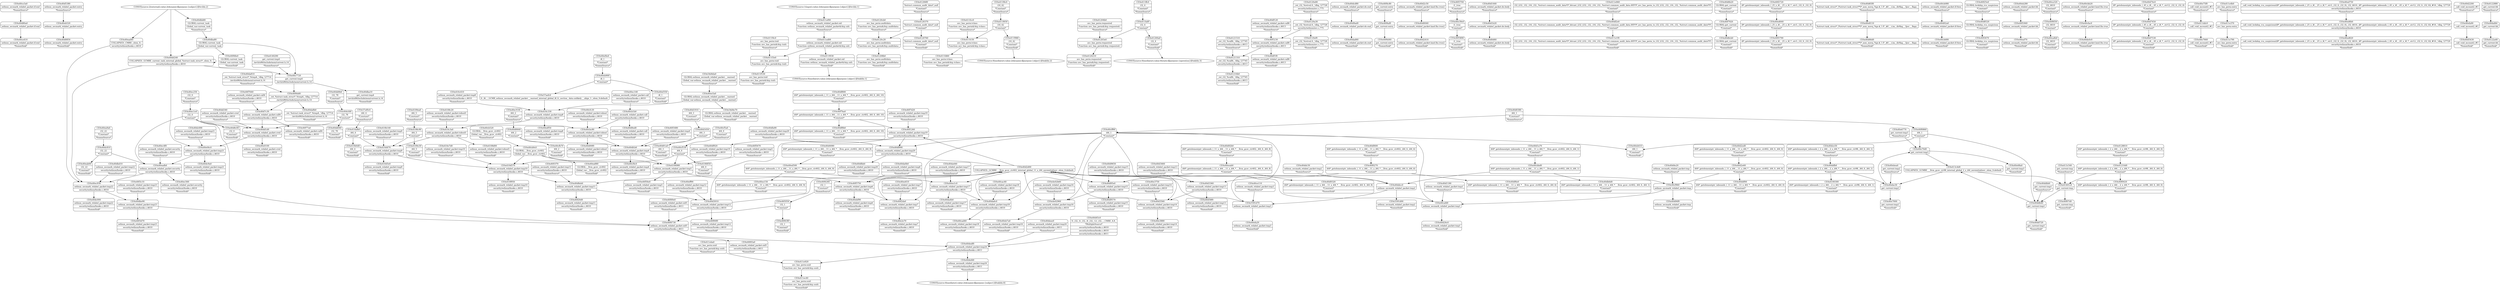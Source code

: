 digraph {
	CE0x40ce410 [shape=record,shape=Mrecord,label="{CE0x40ce410|selinux_secmark_relabel_packet:if.end|*SummSink*}"]
	CE0x40d0850 [shape=record,shape=Mrecord,label="{CE0x40d0850|selinux_secmark_relabel_packet:entry|*SummSink*}"]
	CE0x40f7d20 [shape=record,shape=Mrecord,label="{CE0x40f7d20|selinux_secmark_relabel_packet:tmp19|security/selinux/hooks.c,4610|*SummSource*}"]
	CE0x411ef00 [shape=record,shape=Mrecord,label="{CE0x411ef00|selinux_secmark_relabel_packet:sid|Function::selinux_secmark_relabel_packet&Arg::sid::|*SummSource*}"]
	CE0x4120cb0 [shape=record,shape=Mrecord,label="{CE0x4120cb0|avc_has_perm:auditdata|Function::avc_has_perm&Arg::auditdata::|*SummSource*}"]
	CE0x40da6c0 [shape=record,shape=Mrecord,label="{CE0x40da6c0|selinux_secmark_relabel_packet:tmp18|security/selinux/hooks.c,4610}"]
	CE0x411fd60 [shape=record,shape=Mrecord,label="{CE0x411fd60|avc_has_perm:tclass|Function::avc_has_perm&Arg::tclass::|*SummSink*}"]
	CE0x40da810 [shape=record,shape=Mrecord,label="{CE0x40da810|_ret_%struct.task_struct*_%tmp4,_!dbg_!27714|./arch/x86/include/asm/current.h,14|*SummSource*}"]
	CE0x411ffc0 [shape=record,shape=Mrecord,label="{CE0x411ffc0|i32_4|*Constant*|*SummSource*}"]
	CE0x411fcc0 [shape=record,shape=Mrecord,label="{CE0x411fcc0|avc_has_perm:tclass|Function::avc_has_perm&Arg::tclass::|*SummSource*}"]
	CE0x411faf0 [shape=record,shape=Mrecord,label="{CE0x411faf0|i32_4|*Constant*}"]
	CE0x40f3d70 [shape=record,shape=Mrecord,label="{CE0x40f3d70|selinux_secmark_relabel_packet:tmp23|security/selinux/hooks.c,4610|*SummSink*}"]
	CE0x40f0270 [shape=record,shape=Mrecord,label="{CE0x40f0270|i64*_getelementptr_inbounds_(_11_x_i64_,_11_x_i64_*___llvm_gcov_ctr402,_i64_0,_i64_6)|*Constant*}"]
	CE0x4120a30 [shape=record,shape=Mrecord,label="{CE0x4120a30|_ret_i32_%retval.0,_!dbg_!27728|security/selinux/avc.c,775}"]
	CE0x40cb1b0 [shape=record,shape=Mrecord,label="{CE0x40cb1b0|selinux_secmark_relabel_packet:call|security/selinux/hooks.c,4610}"]
	CE0x40dc000 [shape=record,shape=Mrecord,label="{CE0x40dc000|selinux_secmark_relabel_packet:tmp22|security/selinux/hooks.c,4610|*SummSink*}"]
	CE0x410e7d0 [shape=record,shape=Mrecord,label="{CE0x410e7d0|selinux_secmark_relabel_packet:tmp10|security/selinux/hooks.c,4610|*SummSource*}"]
	CE0x40cad40 [shape=record,shape=Mrecord,label="{CE0x40cad40|selinux_secmark_relabel_packet:tmp18|security/selinux/hooks.c,4610|*SummSink*}"]
	CE0x40ea9a0 [shape=record,shape=Mrecord,label="{CE0x40ea9a0|i32_22|*Constant*|*SummSource*}"]
	CE0x410c410 [shape=record,shape=Mrecord,label="{CE0x410c410|selinux_secmark_relabel_packet:tmp8|security/selinux/hooks.c,4610|*SummSource*}"]
	CE0x40dd720 [shape=record,shape=Mrecord,label="{CE0x40dd720|get_current:tmp1|*SummSink*}"]
	CE0x40f00f0 [shape=record,shape=Mrecord,label="{CE0x40f00f0|selinux_secmark_relabel_packet:tmp12|security/selinux/hooks.c,4610|*SummSink*}"]
	CE0x40ec140 [shape=record,shape=Mrecord,label="{CE0x40ec140|selinux_secmark_relabel_packet:call|security/selinux/hooks.c,4610|*SummSource*}"]
	CE0x40dcd80 [shape=record,shape=Mrecord,label="{CE0x40dcd80|selinux_secmark_relabel_packet:do.end|*SummSource*}"]
	CE0x411ec40 [shape=record,shape=Mrecord,label="{CE0x411ec40|avc_has_perm:ssid|Function::avc_has_perm&Arg::ssid::|*SummSink*}"]
	CE0x40f4c80 [shape=record,shape=Mrecord,label="{CE0x40f4c80|get_current:entry|*SummSource*}"]
	CE0x40ebe30 [shape=record,shape=Mrecord,label="{CE0x40ebe30|get_current:tmp2}"]
	CE0x410f950 [shape=record,shape=Mrecord,label="{CE0x410f950|selinux_secmark_relabel_packet:tmp10|security/selinux/hooks.c,4610|*SummSink*}"]
	CE0x40d06f0 [shape=record,shape=Mrecord,label="{CE0x40d06f0|selinux_secmark_relabel_packet:tmp|*SummSink*}"]
	CE0x40f20d0 [shape=record,shape=Mrecord,label="{CE0x40f20d0|selinux_secmark_relabel_packet:tmp11|security/selinux/hooks.c,4610|*SummSink*}"]
	CE0x413c540 [shape=record,shape=Mrecord,label="{CE0x413c540|get_current:tmp|*SummSource*}"]
	CE0x40e70d0 [shape=record,shape=Mrecord,label="{CE0x40e70d0|get_current:tmp3}"]
	CE0x4120760 [shape=record,shape=Mrecord,label="{CE0x4120760|%struct.common_audit_data*_null|*Constant*|*SummSink*}"]
	CE0x40d2410 [shape=record,shape=Mrecord,label="{CE0x40d2410|selinux_secmark_relabel_packet:land.lhs.true2|*SummSink*}"]
	CE0x411eba0 [shape=record,shape=Mrecord,label="{CE0x411eba0|avc_has_perm:ssid|Function::avc_has_perm&Arg::ssid::|*SummSource*}"]
	CE0x40e39e0 [shape=record,shape=Mrecord,label="{CE0x40e39e0|i1_true|*Constant*}"]
	CE0x40d1b20 [shape=record,shape=Mrecord,label="{CE0x40d1b20|selinux_secmark_relabel_packet:do.body}"]
	CE0x40db6d0 [shape=record,shape=Mrecord,label="{CE0x40db6d0|i64*_getelementptr_inbounds_(_11_x_i64_,_11_x_i64_*___llvm_gcov_ctr402,_i64_0,_i64_1)|*Constant*|*SummSink*}"]
	CE0x40d9320 [shape=record,shape=Mrecord,label="{CE0x40d9320|i64*_getelementptr_inbounds_(_11_x_i64_,_11_x_i64_*___llvm_gcov_ctr402,_i64_0,_i64_8)|*Constant*|*SummSink*}"]
	CE0x40dc690 [shape=record,shape=Mrecord,label="{CE0x40dc690|selinux_secmark_relabel_packet:tmp21|security/selinux/hooks.c,4610|*SummSource*}"]
	CE0x4121510 [shape=record,shape=Mrecord,label="{CE0x4121510|_ret_i32_%call6,_!dbg_!27745|security/selinux/hooks.c,4613|*SummSource*}"]
	CE0x40eff90 [shape=record,shape=Mrecord,label="{CE0x40eff90|selinux_secmark_relabel_packet:tmp12|security/selinux/hooks.c,4610|*SummSource*}"]
	CE0x40d9ed0 [shape=record,shape=Mrecord,label="{CE0x40d9ed0|selinux_secmark_relabel_packet:call|security/selinux/hooks.c,4610|*SummSink*}"]
	CE0x40df920 [shape=record,shape=Mrecord,label="{CE0x40df920|selinux_secmark_relabel_packet:tmp19|security/selinux/hooks.c,4610|*SummSink*}"]
	CE0x40d3460 [shape=record,shape=Mrecord,label="{CE0x40d3460|selinux_secmark_relabel_packet:tmp13|security/selinux/hooks.c,4610|*SummSource*}"]
	CE0x40df800 [shape=record,shape=Mrecord,label="{CE0x40df800|i64*_getelementptr_inbounds_(_11_x_i64_,_11_x_i64_*___llvm_gcov_ctr402,_i64_0,_i64_10)|*Constant*|*SummSource*}"]
	CE0x410afb0 [shape=record,shape=Mrecord,label="{CE0x410afb0|i64_4|*Constant*}"]
	CE0x40df120 [shape=record,shape=Mrecord,label="{CE0x40df120|selinux_secmark_relabel_packet:call6|security/selinux/hooks.c,4613|*SummSource*}"]
	CE0x411f980 [shape=record,shape=Mrecord,label="{CE0x411f980|i16_42|*Constant*|*SummSink*}"]
	CE0x40dedf0 [shape=record,shape=Mrecord,label="{CE0x40dedf0|selinux_secmark_relabel_packet:tmp24|security/selinux/hooks.c,4611}"]
	CE0x40e68a0 [shape=record,shape=Mrecord,label="{CE0x40e68a0|get_current:tmp3|*SummSink*}"]
	CE0x40f0860 [shape=record,shape=Mrecord,label="{CE0x40f0860|i64_1|*Constant*}"]
	CE0x40d2c50 [shape=record,shape=Mrecord,label="{CE0x40d2c50|selinux_secmark_relabel_packet:land.lhs.true2|*SummSource*}"]
	CE0x40d9570 [shape=record,shape=Mrecord,label="{CE0x40d9570|selinux_secmark_relabel_packet:tmp15|security/selinux/hooks.c,4610|*SummSink*}"]
	CE0x40df2e0 [shape=record,shape=Mrecord,label="{CE0x40df2e0|i32_(i32,_i32,_i16,_i32,_%struct.common_audit_data*)*_bitcast_(i32_(i32,_i32,_i16,_i32,_%struct.common_audit_data.495*)*_avc_has_perm_to_i32_(i32,_i32,_i16,_i32,_%struct.common_audit_data*)*)|*Constant*}"]
	CE0x40dfbb0 [shape=record,shape=Mrecord,label="{CE0x40dfbb0|selinux_secmark_relabel_packet:tmp20|security/selinux/hooks.c,4610|*SummSink*}"]
	CE0x40d6b20 [shape=record,shape=Mrecord,label="{CE0x40d6b20|GLOBAL:get_current|*Constant*|*SummSource*}"]
	CE0x40cb9c0 [shape=record,shape=Mrecord,label="{CE0x40cb9c0|GLOBAL:__llvm_gcov_ctr402|Global_var:__llvm_gcov_ctr402}"]
	CE0x40dad60 [shape=record,shape=Mrecord,label="{CE0x40dad60|selinux_secmark_relabel_packet:do.end|*SummSink*}"]
	CE0x4108d00 [shape=record,shape=Mrecord,label="{CE0x4108d00|selinux_secmark_relabel_packet:tobool1|security/selinux/hooks.c,4610|*SummSink*}"]
	CE0x40f2720 [shape=record,shape=Mrecord,label="{CE0x40f2720|i8*_getelementptr_inbounds_(_25_x_i8_,_25_x_i8_*_.str3,_i32_0,_i32_0)|*Constant*|*SummSource*}"]
	CE0x40d66d0 [shape=record,shape=Mrecord,label="{CE0x40d66d0|%struct.task_struct*_(%struct.task_struct**)*_asm_movq_%gs:$_1:P_,$0_,_r,im,_dirflag_,_fpsr_,_flags_|*SummSink*}"]
	CE0x40cb680 [shape=record,shape=Mrecord,label="{CE0x40cb680|selinux_secmark_relabel_packet:if.then|*SummSink*}"]
	CE0x40e04c0 [shape=record,shape=Mrecord,label="{CE0x40e04c0|selinux_secmark_relabel_packet:tmp21|security/selinux/hooks.c,4610}"]
	CE0x40d8520 [shape=record,shape=Mrecord,label="{CE0x40d8520|GLOBAL:lockdep_rcu_suspicious|*Constant*}"]
	CE0x4120ef0 [shape=record,shape=Mrecord,label="{CE0x4120ef0|_ret_i32_%retval.0,_!dbg_!27728|security/selinux/avc.c,775|*SummSink*}"]
	CE0x41401c0 [shape=record,shape=Mrecord,label="{CE0x41401c0|get_current:tmp}"]
	CE0x40d80a0 [shape=record,shape=Mrecord,label="{CE0x40d80a0|selinux_secmark_relabel_packet:if.end}"]
	CE0x41203e0 [shape=record,shape=Mrecord,label="{CE0x41203e0|avc_has_perm:requested|Function::avc_has_perm&Arg::requested::}"]
	CE0x40dd0b0 [shape=record,shape=Mrecord,label="{CE0x40dd0b0|i32_78|*Constant*|*SummSource*}"]
	CE0x41216b0 [shape=record,shape=Mrecord,label="{CE0x41216b0|_ret_i32_%call6,_!dbg_!27745|security/selinux/hooks.c,4613|*SummSink*}"]
	CE0x40eb280 [shape=record,shape=Mrecord,label="{CE0x40eb280|selinux_secmark_relabel_packet:bb|*SummSource*}"]
	CE0x40edf50 [shape=record,shape=Mrecord,label="{CE0x40edf50|selinux_secmark_relabel_packet:tmp8|security/selinux/hooks.c,4610|*SummSink*}"]
	CE0x40ddfb0 [shape=record,shape=Mrecord,label="{CE0x40ddfb0|i64*_getelementptr_inbounds_(_2_x_i64_,_2_x_i64_*___llvm_gcov_ctr98,_i64_0,_i64_1)|*Constant*}"]
	CE0x40ca4b0 [shape=record,shape=Mrecord,label="{CE0x40ca4b0|i32_4610|*Constant*|*SummSink*}"]
	CE0x40eadb0 [shape=record,shape=Mrecord,label="{CE0x40eadb0|selinux_secmark_relabel_packet:security|security/selinux/hooks.c,4610}"]
	CE0x40eb520 [shape=record,shape=Mrecord,label="{CE0x40eb520|selinux_secmark_relabel_packet:entry}"]
	CE0x40ca320 [shape=record,shape=Mrecord,label="{CE0x40ca320|i32_4610|*Constant*|*SummSource*}"]
	CE0x40ead40 [shape=record,shape=Mrecord,label="{CE0x40ead40|COLLAPSED:_CMRE:_elem_0::|security/selinux/hooks.c,4610}"]
	CE0x40dbe90 [shape=record,shape=Mrecord,label="{CE0x40dbe90|selinux_secmark_relabel_packet:tmp23|security/selinux/hooks.c,4610}"]
	CE0x40eeab0 [shape=record,shape=Mrecord,label="{CE0x40eeab0|i64*_getelementptr_inbounds_(_11_x_i64_,_11_x_i64_*___llvm_gcov_ctr402,_i64_0,_i64_8)|*Constant*}"]
	CE0x40ebea0 [shape=record,shape=Mrecord,label="{CE0x40ebea0|get_current:tmp2|*SummSource*}"]
	CE0x40cf5a0 [shape=record,shape=Mrecord,label="{CE0x40cf5a0|i64_0|*Constant*|*SummSource*}"]
	CE0x4e02960 [shape=record,shape=Mrecord,label="{CE0x4e02960|selinux_secmark_relabel_packet:tmp16|security/selinux/hooks.c,4610}"]
	CE0x411ed00 [shape=record,shape=Mrecord,label="{CE0x411ed00|selinux_secmark_relabel_packet:sid|Function::selinux_secmark_relabel_packet&Arg::sid::}"]
	CE0x57af0c0 [shape=record,shape=Mrecord,label="{CE0x57af0c0|i64_4|*Constant*|*SummSource*}"]
	CE0x40f3700 [shape=record,shape=Mrecord,label="{CE0x40f3700|i1_true|*Constant*|*SummSource*}"]
	CE0x40cf960 [shape=record,shape=Mrecord,label="{CE0x40cf960|selinux_secmark_relabel_packet:tmp}"]
	CE0x40cfac0 [shape=record,shape=Mrecord,label="{CE0x40cfac0|selinux_secmark_relabel_packet:land.lhs.true}"]
	CE0x40f49e0 [shape=record,shape=Mrecord,label="{CE0x40f49e0|selinux_secmark_relabel_packet:sid5|security/selinux/hooks.c,4611|*SummSource*}"]
	CE0x411e1f0 [shape=record,shape=Mrecord,label="{CE0x411e1f0|i32_(i32,_i32,_i16,_i32,_%struct.common_audit_data*)*_bitcast_(i32_(i32,_i32,_i16,_i32,_%struct.common_audit_data.495*)*_avc_has_perm_to_i32_(i32,_i32,_i16,_i32,_%struct.common_audit_data*)*)|*Constant*|*SummSink*}"]
	CE0x41200a0 [shape=record,shape=Mrecord,label="{CE0x41200a0|i32_4|*Constant*|*SummSink*}"]
	CE0x40d95e0 [shape=record,shape=Mrecord,label="{CE0x40d95e0|selinux_secmark_relabel_packet:tmp15|security/selinux/hooks.c,4610}"]
	CE0x40dbb80 [shape=record,shape=Mrecord,label="{CE0x40dbb80|GLOBAL:current_task|Global_var:current_task|*SummSource*}"]
	CE0x40ebf90 [shape=record,shape=Mrecord,label="{CE0x40ebf90|selinux_secmark_relabel_packet:tmp6|security/selinux/hooks.c,4610|*SummSink*}"]
	CE0x40f7640 [shape=record,shape=Mrecord,label="{CE0x40f7640|selinux_secmark_relabel_packet:call4|security/selinux/hooks.c,4610|*SummSource*}"]
	CE0x410b0d0 [shape=record,shape=Mrecord,label="{CE0x410b0d0|i64_4|*Constant*|*SummSink*}"]
	CE0x40da440 [shape=record,shape=Mrecord,label="{CE0x40da440|selinux_secmark_relabel_packet:tmp17|security/selinux/hooks.c,4610|*SummSource*}"]
	CE0x40cfc20 [shape=record,shape=Mrecord,label="{CE0x40cfc20|selinux_secmark_relabel_packet:tobool|security/selinux/hooks.c,4610|*SummSource*}"]
	CE0x40dd340 [shape=record,shape=Mrecord,label="{CE0x40dd340|selinux_secmark_relabel_packet:cred|security/selinux/hooks.c,4610|*SummSource*}"]
	"CONST[source:1(input),value:2(dynamic)][purpose:{object}][SrcIdx:1]"
	CE0x411f030 [shape=record,shape=Mrecord,label="{CE0x411f030|selinux_secmark_relabel_packet:sid|Function::selinux_secmark_relabel_packet&Arg::sid::|*SummSink*}"]
	CE0x40dfcb0 [shape=record,shape=Mrecord,label="{CE0x40dfcb0|selinux_secmark_relabel_packet:tmp4|security/selinux/hooks.c,4610}"]
	CE0x410b140 [shape=record,shape=Mrecord,label="{CE0x410b140|selinux_secmark_relabel_packet:tmp9|security/selinux/hooks.c,4610|*SummSource*}"]
	CE0x40d74c0 [shape=record,shape=Mrecord,label="{CE0x40d74c0|i8*_getelementptr_inbounds_(_45_x_i8_,_45_x_i8_*_.str12,_i32_0,_i32_0)|*Constant*|*SummSource*}"]
	CE0x40f3c10 [shape=record,shape=Mrecord,label="{CE0x40f3c10|selinux_secmark_relabel_packet:tmp23|security/selinux/hooks.c,4610|*SummSource*}"]
	CE0x4e02b60 [shape=record,shape=Mrecord,label="{CE0x4e02b60|selinux_secmark_relabel_packet:tmp16|security/selinux/hooks.c,4610|*SummSource*}"]
	CE0x40cf4c0 [shape=record,shape=Mrecord,label="{CE0x40cf4c0|selinux_secmark_relabel_packet:tmp4|security/selinux/hooks.c,4610|*SummSink*}"]
	CE0x40e75f0 [shape=record,shape=Mrecord,label="{CE0x40e75f0|_call_void_mcount()_#3|*SummSource*}"]
	CE0x411e790 [shape=record,shape=Mrecord,label="{CE0x411e790|avc_has_perm:entry|*SummSink*}"]
	CE0x40ed6b0 [shape=record,shape=Mrecord,label="{CE0x40ed6b0|_call_void_lockdep_rcu_suspicious(i8*_getelementptr_inbounds_(_25_x_i8_,_25_x_i8_*_.str3,_i32_0,_i32_0),_i32_4610,_i8*_getelementptr_inbounds_(_45_x_i8_,_45_x_i8_*_.str12,_i32_0,_i32_0))_#10,_!dbg_!27729|security/selinux/hooks.c,4610}"]
	CE0x40f4d40 [shape=record,shape=Mrecord,label="{CE0x40f4d40|get_current:entry|*SummSink*}"]
	CE0x40f4dd0 [shape=record,shape=Mrecord,label="{CE0x40f4dd0|_ret_%struct.task_struct*_%tmp4,_!dbg_!27714|./arch/x86/include/asm/current.h,14}"]
	CE0x40d1a70 [shape=record,shape=Mrecord,label="{CE0x40d1a70|i64*_getelementptr_inbounds_(_11_x_i64_,_11_x_i64_*___llvm_gcov_ctr402,_i64_0,_i64_1)|*Constant*|*SummSource*}"]
	CE0x40efa90 [shape=record,shape=Mrecord,label="{CE0x40efa90|_call_void_mcount()_#3}"]
	CE0x40ec4f0 [shape=record,shape=Mrecord,label="{CE0x40ec4f0|selinux_secmark_relabel_packet:security|security/selinux/hooks.c,4610|*SummSource*}"]
	CE0x40f5230 [shape=record,shape=Mrecord,label="{CE0x40f5230|selinux_secmark_relabel_packet:call6|security/selinux/hooks.c,4613}"]
	CE0x57aefc0 [shape=record,shape=Mrecord,label="{CE0x57aefc0|0:_i8,_:_GCMR_selinux_secmark_relabel_packet.__warned_internal_global_i8_0,_section_.data.unlikely_,_align_1:_elem_0:default:}"]
	CE0x40f1680 [shape=record,shape=Mrecord,label="{CE0x40f1680|selinux_secmark_relabel_packet:tmp4|security/selinux/hooks.c,4610|*SummSource*}"]
	CE0x40cbb20 [shape=record,shape=Mrecord,label="{CE0x40cbb20|selinux_secmark_relabel_packet:land.lhs.true|*SummSource*}"]
	CE0x40ef350 [shape=record,shape=Mrecord,label="{CE0x40ef350|i8_1|*Constant*|*SummSink*}"]
	CE0x40e7000 [shape=record,shape=Mrecord,label="{CE0x40e7000|get_current:tmp2|*SummSink*}"]
	CE0x40d3010 [shape=record,shape=Mrecord,label="{CE0x40d3010|selinux_secmark_relabel_packet:tmp12|security/selinux/hooks.c,4610}"]
	CE0x40f2670 [shape=record,shape=Mrecord,label="{CE0x40f2670|GLOBAL:lockdep_rcu_suspicious|*Constant*|*SummSink*}"]
	CE0x40cf530 [shape=record,shape=Mrecord,label="{CE0x40cf530|i64_0|*Constant*}"]
	CE0x40ee610 [shape=record,shape=Mrecord,label="{CE0x40ee610|selinux_secmark_relabel_packet:tmp7|security/selinux/hooks.c,4610|*SummSource*}"]
	"CONST[source:0(mediator),value:2(dynamic)][purpose:{object}][SnkIdx:2]"
	CE0x40da8b0 [shape=record,shape=Mrecord,label="{CE0x40da8b0|_ret_%struct.task_struct*_%tmp4,_!dbg_!27714|./arch/x86/include/asm/current.h,14|*SummSink*}"]
	CE0x411e4b0 [shape=record,shape=Mrecord,label="{CE0x411e4b0|avc_has_perm:entry|*SummSource*}"]
	CE0x40de0c0 [shape=record,shape=Mrecord,label="{CE0x40de0c0|selinux_secmark_relabel_packet:land.lhs.true|*SummSink*}"]
	CE0x40dfa90 [shape=record,shape=Mrecord,label="{CE0x40dfa90|selinux_secmark_relabel_packet:tmp20|security/selinux/hooks.c,4610|*SummSource*}"]
	CE0x4120c20 [shape=record,shape=Mrecord,label="{CE0x4120c20|avc_has_perm:auditdata|Function::avc_has_perm&Arg::auditdata::}"]
	CE0x40ee1c0 [shape=record,shape=Mrecord,label="{CE0x40ee1c0|selinux_secmark_relabel_packet:tmp17|security/selinux/hooks.c,4610}"]
	CE0x40ea880 [shape=record,shape=Mrecord,label="{CE0x40ea880|GLOBAL:__llvm_gcov_ctr402|Global_var:__llvm_gcov_ctr402|*SummSink*}"]
	CE0x40dafb0 [shape=record,shape=Mrecord,label="{CE0x40dafb0|get_current:bb}"]
	CE0x4109e30 [shape=record,shape=Mrecord,label="{CE0x4109e30|i64_5|*Constant*|*SummSink*}"]
	CE0x40d00f0 [shape=record,shape=Mrecord,label="{CE0x40d00f0|selinux_secmark_relabel_packet:tobool|security/selinux/hooks.c,4610|*SummSink*}"]
	CE0x40f5670 [shape=record,shape=Mrecord,label="{CE0x40f5670|selinux_secmark_relabel_packet:tmp5|security/selinux/hooks.c,4610|*SummSource*}"]
	CE0x40d0640 [shape=record,shape=Mrecord,label="{CE0x40d0640|i64_2|*Constant*}"]
	CE0x40ec560 [shape=record,shape=Mrecord,label="{CE0x40ec560|selinux_secmark_relabel_packet:security|security/selinux/hooks.c,4610|*SummSink*}"]
	CE0x40ee5a0 [shape=record,shape=Mrecord,label="{CE0x40ee5a0|GLOBAL:selinux_secmark_relabel_packet.__warned|Global_var:selinux_secmark_relabel_packet.__warned}"]
	CE0x40dba80 [shape=record,shape=Mrecord,label="{CE0x40dba80|GLOBAL:current_task|Global_var:current_task}"]
	CE0x4108c90 [shape=record,shape=Mrecord,label="{CE0x4108c90|i64_5|*Constant*}"]
	CE0x40e8110 [shape=record,shape=Mrecord,label="{CE0x40e8110|%struct.task_struct*_(%struct.task_struct**)*_asm_movq_%gs:$_1:P_,$0_,_r,im,_dirflag_,_fpsr_,_flags_}"]
	CE0x40cb520 [shape=record,shape=Mrecord,label="{CE0x40cb520|GLOBAL:__llvm_gcov_ctr402|Global_var:__llvm_gcov_ctr402|*SummSource*}"]
	CE0x40f4730 [shape=record,shape=Mrecord,label="{CE0x40f4730|selinux_secmark_relabel_packet:sid5|security/selinux/hooks.c,4611}"]
	CE0x40ed820 [shape=record,shape=Mrecord,label="{CE0x40ed820|_call_void_lockdep_rcu_suspicious(i8*_getelementptr_inbounds_(_25_x_i8_,_25_x_i8_*_.str3,_i32_0,_i32_0),_i32_4610,_i8*_getelementptr_inbounds_(_45_x_i8_,_45_x_i8_*_.str12,_i32_0,_i32_0))_#10,_!dbg_!27729|security/selinux/hooks.c,4610|*SummSink*}"]
	CE0x40d5430 [shape=record,shape=Mrecord,label="{CE0x40d5430|_call_void_mcount()_#3|*SummSink*}"]
	CE0x40df8b0 [shape=record,shape=Mrecord,label="{CE0x40df8b0|i64*_getelementptr_inbounds_(_11_x_i64_,_11_x_i64_*___llvm_gcov_ctr402,_i64_0,_i64_10)|*Constant*|*SummSink*}"]
	CE0x5591d00 [shape=record,shape=Mrecord,label="{CE0x5591d00|selinux_secmark_relabel_packet:tmp2|*SummSink*}"]
	CE0x40f5750 [shape=record,shape=Mrecord,label="{CE0x40f5750|selinux_secmark_relabel_packet:tmp6|security/selinux/hooks.c,4610}"]
	CE0x40d7c30 [shape=record,shape=Mrecord,label="{CE0x40d7c30|selinux_secmark_relabel_packet:call4|security/selinux/hooks.c,4610}"]
	CE0x4120e80 [shape=record,shape=Mrecord,label="{CE0x4120e80|_ret_i32_%retval.0,_!dbg_!27728|security/selinux/avc.c,775|*SummSource*}"]
	CE0x40d2ed0 [shape=record,shape=Mrecord,label="{CE0x40d2ed0|i64*_getelementptr_inbounds_(_11_x_i64_,_11_x_i64_*___llvm_gcov_ctr402,_i64_0,_i64_0)|*Constant*|*SummSource*}"]
	CE0x411e370 [shape=record,shape=Mrecord,label="{CE0x411e370|avc_has_perm:entry}"]
	CE0x40e7660 [shape=record,shape=Mrecord,label="{CE0x40e7660|_call_void_mcount()_#3|*SummSink*}"]
	CE0x40d02a0 [shape=record,shape=Mrecord,label="{CE0x40d02a0|selinux_secmark_relabel_packet:if.then}"]
	CE0x40f3f30 [shape=record,shape=Mrecord,label="{CE0x40f3f30|i32_1|*Constant*}"]
	CE0x40f43f0 [shape=record,shape=Mrecord,label="{CE0x40f43f0|i32_1|*Constant*|*SummSink*}"]
	CE0x40dd240 [shape=record,shape=Mrecord,label="{CE0x40dd240|COLLAPSED:_GCMRE_current_task_external_global_%struct.task_struct*:_elem_0::|security/selinux/hooks.c,4610}"]
	CE0x40f1840 [shape=record,shape=Mrecord,label="{CE0x40f1840|selinux_secmark_relabel_packet:bb}"]
	CE0x40d1650 [shape=record,shape=Mrecord,label="{CE0x40d1650|i64_3|*Constant*}"]
	CE0x40d1180 [shape=record,shape=Mrecord,label="{CE0x40d1180|selinux_secmark_relabel_packet:tmp1|*SummSource*}"]
	CE0x40e3880 [shape=record,shape=Mrecord,label="{CE0x40e3880|selinux_secmark_relabel_packet:tmp14|security/selinux/hooks.c,4610|*SummSink*}"]
	CE0x40d45c0 [shape=record,shape=Mrecord,label="{CE0x40d45c0|0:_i32,_4:_i32,_8:_i32,_12:_i32,_:_CMRE_4,8_|*MultipleSource*|security/selinux/hooks.c,4610|security/selinux/hooks.c,4610|security/selinux/hooks.c,4611}"]
	CE0x40dd1d0 [shape=record,shape=Mrecord,label="{CE0x40dd1d0|selinux_secmark_relabel_packet:cred|security/selinux/hooks.c,4610}"]
	CE0x40dce50 [shape=record,shape=Mrecord,label="{CE0x40dce50|i64*_getelementptr_inbounds_(_2_x_i64_,_2_x_i64_*___llvm_gcov_ctr98,_i64_0,_i64_1)|*Constant*|*SummSource*}"]
	CE0x40da0b0 [shape=record,shape=Mrecord,label="{CE0x40da0b0|selinux_secmark_relabel_packet:tmp6|security/selinux/hooks.c,4610|*SummSource*}"]
	CE0x40cb080 [shape=record,shape=Mrecord,label="{CE0x40cb080|selinux_secmark_relabel_packet:if.then|*SummSource*}"]
	CE0x40ed500 [shape=record,shape=Mrecord,label="{CE0x40ed500|i64*_getelementptr_inbounds_(_11_x_i64_,_11_x_i64_*___llvm_gcov_ctr402,_i64_0,_i64_9)|*Constant*}"]
	CE0x40df990 [shape=record,shape=Mrecord,label="{CE0x40df990|selinux_secmark_relabel_packet:tmp20|security/selinux/hooks.c,4610}"]
	"CONST[source:2(external),value:2(dynamic)][purpose:{subject}][SrcIdx:2]"
	CE0x40d3560 [shape=record,shape=Mrecord,label="{CE0x40d3560|selinux_secmark_relabel_packet:tmp14|security/selinux/hooks.c,4610}"]
	CE0x40dbd10 [shape=record,shape=Mrecord,label="{CE0x40dbd10|selinux_secmark_relabel_packet:tmp22|security/selinux/hooks.c,4610|*SummSource*}"]
	CE0x40d0380 [shape=record,shape=Mrecord,label="{CE0x40d0380|i64_1|*Constant*|*SummSource*}"]
	CE0x40dd040 [shape=record,shape=Mrecord,label="{CE0x40dd040|i32_78|*Constant*|*SummSink*}"]
	CE0x40e3750 [shape=record,shape=Mrecord,label="{CE0x40e3750|selinux_secmark_relabel_packet:tmp14|security/selinux/hooks.c,4610|*SummSource*}"]
	CE0x40eaf70 [shape=record,shape=Mrecord,label="{CE0x40eaf70|selinux_secmark_relabel_packet:bb|*SummSink*}"]
	CE0x40d7530 [shape=record,shape=Mrecord,label="{CE0x40d7530|i8*_getelementptr_inbounds_(_45_x_i8_,_45_x_i8_*_.str12,_i32_0,_i32_0)|*Constant*|*SummSink*}"]
	CE0x40f7920 [shape=record,shape=Mrecord,label="{CE0x40f7920|GLOBAL:get_current|*Constant*}"]
	CE0x40d6cb0 [shape=record,shape=Mrecord,label="{CE0x40d6cb0|GLOBAL:get_current|*Constant*|*SummSink*}"]
	CE0x40df1f0 [shape=record,shape=Mrecord,label="{CE0x40df1f0|selinux_secmark_relabel_packet:call6|security/selinux/hooks.c,4613|*SummSink*}"]
	CE0x40cbc80 [shape=record,shape=Mrecord,label="{CE0x40cbc80|selinux_secmark_relabel_packet:tobool|security/selinux/hooks.c,4610}"]
	CE0x40ed640 [shape=record,shape=Mrecord,label="{CE0x40ed640|i8*_getelementptr_inbounds_(_25_x_i8_,_25_x_i8_*_.str3,_i32_0,_i32_0)|*Constant*}"]
	CE0x4100300 [shape=record,shape=Mrecord,label="{CE0x4100300|i64*_getelementptr_inbounds_(_2_x_i64_,_2_x_i64_*___llvm_gcov_ctr98,_i64_0,_i64_1)|*Constant*|*SummSink*}"]
	"CONST[source:0(mediator),value:2(dynamic)][purpose:{subject}][SnkIdx:0]"
	CE0x40d24c0 [shape=record,shape=Mrecord,label="{CE0x40d24c0|selinux_secmark_relabel_packet:tmp1|*SummSink*}"]
	CE0x40f0f30 [shape=record,shape=Mrecord,label="{CE0x40f0f30|i32_4610|*Constant*}"]
	CE0x4108c20 [shape=record,shape=Mrecord,label="{CE0x4108c20|selinux_secmark_relabel_packet:tobool1|security/selinux/hooks.c,4610|*SummSource*}"]
	CE0x40d58f0 [shape=record,shape=Mrecord,label="{CE0x40d58f0|selinux_secmark_relabel_packet:tmp13|security/selinux/hooks.c,4610|*SummSink*}"]
	CE0x40dc9a0 [shape=record,shape=Mrecord,label="{CE0x40dc9a0|selinux_secmark_relabel_packet:tmp21|security/selinux/hooks.c,4610|*SummSink*}"]
	CE0x40dcfd0 [shape=record,shape=Mrecord,label="{CE0x40dcfd0|i32_78|*Constant*}"]
	CE0x40d0d60 [shape=record,shape=Mrecord,label="{CE0x40d0d60|selinux_secmark_relabel_packet:do.body|*SummSink*}"]
	CE0x40ddbb0 [shape=record,shape=Mrecord,label="{CE0x40ddbb0|get_current:tmp1|*SummSource*}"]
	CE0x410c3a0 [shape=record,shape=Mrecord,label="{CE0x410c3a0|selinux_secmark_relabel_packet:tobool1|security/selinux/hooks.c,4610}"]
	CE0x4122a40 [shape=record,shape=Mrecord,label="{CE0x4122a40|get_current:bb|*SummSink*}"]
	CE0x40ec250 [shape=record,shape=Mrecord,label="{CE0x40ec250|i32_0|*Constant*|*SummSource*}"]
	CE0x40d4080 [shape=record,shape=Mrecord,label="{CE0x40d4080|i64*_getelementptr_inbounds_(_11_x_i64_,_11_x_i64_*___llvm_gcov_ctr402,_i64_0,_i64_9)|*Constant*|*SummSource*}"]
	CE0x5591d70 [shape=record,shape=Mrecord,label="{CE0x5591d70|selinux_secmark_relabel_packet:tmp3}"]
	CE0x40d9ad0 [shape=record,shape=Mrecord,label="{CE0x40d9ad0|selinux_secmark_relabel_packet:do.end}"]
	CE0x40d3360 [shape=record,shape=Mrecord,label="{CE0x40d3360|selinux_secmark_relabel_packet:tmp13|security/selinux/hooks.c,4610}"]
	CE0x40ed750 [shape=record,shape=Mrecord,label="{CE0x40ed750|_call_void_lockdep_rcu_suspicious(i8*_getelementptr_inbounds_(_25_x_i8_,_25_x_i8_*_.str3,_i32_0,_i32_0),_i32_4610,_i8*_getelementptr_inbounds_(_45_x_i8_,_45_x_i8_*_.str12,_i32_0,_i32_0))_#10,_!dbg_!27729|security/selinux/hooks.c,4610|*SummSource*}"]
	CE0x4106980 [shape=record,shape=Mrecord,label="{CE0x4106980|selinux_secmark_relabel_packet:tmp5|security/selinux/hooks.c,4610}"]
	CE0x40cac40 [shape=record,shape=Mrecord,label="{CE0x40cac40|selinux_secmark_relabel_packet:tmp18|security/selinux/hooks.c,4610|*SummSource*}"]
	CE0x411f6c0 [shape=record,shape=Mrecord,label="{CE0x411f6c0|i16_42|*Constant*|*SummSource*}"]
	CE0x40ef4e0 [shape=record,shape=Mrecord,label="{CE0x40ef4e0|i8_1|*Constant*|*SummSource*}"]
	CE0x40f48e0 [shape=record,shape=Mrecord,label="{CE0x40f48e0|GLOBAL:current_task|Global_var:current_task|*SummSink*}"]
	CE0x410d5e0 [shape=record,shape=Mrecord,label="{CE0x410d5e0|selinux_secmark_relabel_packet:tmp9|security/selinux/hooks.c,4610|*SummSink*}"]
	CE0x40cff90 [shape=record,shape=Mrecord,label="{CE0x40cff90|i64_1|*Constant*}"]
	CE0x40f4260 [shape=record,shape=Mrecord,label="{CE0x40f4260|i32_1|*Constant*|*SummSource*}"]
	CE0x410d470 [shape=record,shape=Mrecord,label="{CE0x410d470|selinux_secmark_relabel_packet:tmp9|security/selinux/hooks.c,4610}"]
	CE0x40f7ba0 [shape=record,shape=Mrecord,label="{CE0x40f7ba0|i64*_getelementptr_inbounds_(_11_x_i64_,_11_x_i64_*___llvm_gcov_ctr402,_i64_0,_i64_10)|*Constant*}"]
	CE0x40cafd0 [shape=record,shape=Mrecord,label="{CE0x40cafd0|selinux_secmark_relabel_packet:tmp1}"]
	CE0x40f1f70 [shape=record,shape=Mrecord,label="{CE0x40f1f70|selinux_secmark_relabel_packet:tmp11|security/selinux/hooks.c,4610|*SummSource*}"]
	CE0x40f2790 [shape=record,shape=Mrecord,label="{CE0x40f2790|i8*_getelementptr_inbounds_(_25_x_i8_,_25_x_i8_*_.str3,_i32_0,_i32_0)|*Constant*|*SummSink*}"]
	CE0x40eb7a0 [shape=record,shape=Mrecord,label="{CE0x40eb7a0|selinux_secmark_relabel_packet:tmp16|security/selinux/hooks.c,4610|*SummSink*}"]
	CE0x4122880 [shape=record,shape=Mrecord,label="{CE0x4122880|get_current:bb|*SummSource*}"]
	CE0x40df400 [shape=record,shape=Mrecord,label="{CE0x40df400|i64*_getelementptr_inbounds_(_11_x_i64_,_11_x_i64_*___llvm_gcov_ctr402,_i64_0,_i64_6)|*Constant*|*SummSource*}"]
	CE0x411e920 [shape=record,shape=Mrecord,label="{CE0x411e920|avc_has_perm:ssid|Function::avc_has_perm&Arg::ssid::}"]
	CE0x411f4c0 [shape=record,shape=Mrecord,label="{CE0x411f4c0|avc_has_perm:tsid|Function::avc_has_perm&Arg::tsid::|*SummSource*}"]
	CE0x40ddcc0 [shape=record,shape=Mrecord,label="{CE0x40ddcc0|selinux_secmark_relabel_packet:tmp2}"]
	CE0x4120210 [shape=record,shape=Mrecord,label="{CE0x4120210|avc_has_perm:requested|Function::avc_has_perm&Arg::requested::|*SummSink*}"]
	CE0x40cbbd0 [shape=record,shape=Mrecord,label="{CE0x40cbbd0|i64*_getelementptr_inbounds_(_11_x_i64_,_11_x_i64_*___llvm_gcov_ctr402,_i64_0,_i64_1)|*Constant*}"]
	CE0x40df6e0 [shape=record,shape=Mrecord,label="{CE0x40df6e0|i64*_getelementptr_inbounds_(_11_x_i64_,_11_x_i64_*___llvm_gcov_ctr402,_i64_0,_i64_6)|*Constant*|*SummSink*}"]
	CE0x41210d0 [shape=record,shape=Mrecord,label="{CE0x41210d0|i64*_getelementptr_inbounds_(_2_x_i64_,_2_x_i64_*___llvm_gcov_ctr98,_i64_0,_i64_0)|*Constant*}"]
	CE0x40d65f0 [shape=record,shape=Mrecord,label="{CE0x40d65f0|%struct.task_struct*_(%struct.task_struct**)*_asm_movq_%gs:$_1:P_,$0_,_r,im,_dirflag_,_fpsr_,_flags_|*SummSource*}"]
	CE0x40e2e70 [shape=record,shape=Mrecord,label="{CE0x40e2e70|selinux_secmark_relabel_packet:tmp7|security/selinux/hooks.c,4610|*SummSink*}"]
	CE0x40d8c00 [shape=record,shape=Mrecord,label="{CE0x40d8c00|i32_0|*Constant*|*SummSink*}"]
	CE0x40defd0 [shape=record,shape=Mrecord,label="{CE0x40defd0|selinux_secmark_relabel_packet:tmp24|security/selinux/hooks.c,4611|*SummSink*}"]
	CE0x40efa20 [shape=record,shape=Mrecord,label="{CE0x40efa20|selinux_secmark_relabel_packet:tmp3|*SummSink*}"]
	CE0x40da4b0 [shape=record,shape=Mrecord,label="{CE0x40da4b0|selinux_secmark_relabel_packet:tmp17|security/selinux/hooks.c,4610|*SummSink*}"]
	"CONST[source:0(mediator),value:2(dynamic)][purpose:{object}][SnkIdx:1]"
	CE0x40d7450 [shape=record,shape=Mrecord,label="{CE0x40d7450|i8*_getelementptr_inbounds_(_45_x_i8_,_45_x_i8_*_.str12,_i32_0,_i32_0)|*Constant*}"]
	CE0x411ddc0 [shape=record,shape=Mrecord,label="{CE0x411ddc0|_call_void_mcount()_#3}"]
	CE0x40ddf00 [shape=record,shape=Mrecord,label="{CE0x40ddf00|i64*_getelementptr_inbounds_(_11_x_i64_,_11_x_i64_*___llvm_gcov_ctr402,_i64_0,_i64_0)|*Constant*|*SummSink*}"]
	CE0x40ec1e0 [shape=record,shape=Mrecord,label="{CE0x40ec1e0|i32_0|*Constant*}"]
	CE0x411f3e0 [shape=record,shape=Mrecord,label="{CE0x411f3e0|avc_has_perm:tsid|Function::avc_has_perm&Arg::tsid::}"]
	CE0x4109ea0 [shape=record,shape=Mrecord,label="{CE0x4109ea0|i64_5|*Constant*|*SummSource*}"]
	CE0x411e060 [shape=record,shape=Mrecord,label="{CE0x411e060|i32_(i32,_i32,_i16,_i32,_%struct.common_audit_data*)*_bitcast_(i32_(i32,_i32,_i16,_i32,_%struct.common_audit_data.495*)*_avc_has_perm_to_i32_(i32,_i32,_i16,_i32,_%struct.common_audit_data*)*)|*Constant*|*SummSource*}"]
	CE0x40d01a0 [shape=record,shape=Mrecord,label="{CE0x40d01a0|i64_3|*Constant*|*SummSink*}"]
	CE0x40f56e0 [shape=record,shape=Mrecord,label="{CE0x40f56e0|selinux_secmark_relabel_packet:tmp5|security/selinux/hooks.c,4610|*SummSink*}"]
	CE0x40ee150 [shape=record,shape=Mrecord,label="{CE0x40ee150|i64*_getelementptr_inbounds_(_11_x_i64_,_11_x_i64_*___llvm_gcov_ctr402,_i64_0,_i64_9)|*Constant*|*SummSink*}"]
	CE0x40ddb40 [shape=record,shape=Mrecord,label="{CE0x40ddb40|get_current:tmp1}"]
	CE0x40d2e60 [shape=record,shape=Mrecord,label="{CE0x40d2e60|i64*_getelementptr_inbounds_(_11_x_i64_,_11_x_i64_*___llvm_gcov_ctr402,_i64_0,_i64_0)|*Constant*}"]
	CE0x40d1910 [shape=record,shape=Mrecord,label="{CE0x40d1910|i64_3|*Constant*|*SummSource*}"]
	CE0x40ec930 [shape=record,shape=Mrecord,label="{CE0x40ec930|selinux_secmark_relabel_packet:tmp22|security/selinux/hooks.c,4610}"]
	CE0x40e0100 [shape=record,shape=Mrecord,label="{CE0x40e0100|selinux_secmark_relabel_packet:cred|security/selinux/hooks.c,4610|*SummSink*}"]
	CE0x4106850 [shape=record,shape=Mrecord,label="{CE0x4106850|i64_0|*Constant*|*SummSink*}"]
	"CONST[source:0(mediator),value:0(static)][purpose:{operation}][SnkIdx:3]"
	CE0x411f530 [shape=record,shape=Mrecord,label="{CE0x411f530|avc_has_perm:tsid|Function::avc_has_perm&Arg::tsid::|*SummSink*}"]
	CE0x4128810 [shape=record,shape=Mrecord,label="{CE0x4128810|i64*_getelementptr_inbounds_(_2_x_i64_,_2_x_i64_*___llvm_gcov_ctr98,_i64_0,_i64_0)|*Constant*|*SummSource*}"]
	CE0x411f650 [shape=record,shape=Mrecord,label="{CE0x411f650|i16_42|*Constant*}"]
	CE0x40ce3a0 [shape=record,shape=Mrecord,label="{CE0x40ce3a0|selinux_secmark_relabel_packet:if.end|*SummSource*}"]
	CE0x4121310 [shape=record,shape=Mrecord,label="{CE0x4121310|_ret_i32_%call6,_!dbg_!27745|security/selinux/hooks.c,4613}"]
	CE0x40d9650 [shape=record,shape=Mrecord,label="{CE0x40d9650|selinux_secmark_relabel_packet:tmp15|security/selinux/hooks.c,4610|*SummSource*}"]
	CE0x40d92b0 [shape=record,shape=Mrecord,label="{CE0x40d92b0|i64*_getelementptr_inbounds_(_11_x_i64_,_11_x_i64_*___llvm_gcov_ctr402,_i64_0,_i64_8)|*Constant*|*SummSource*}"]
	CE0x40f77a0 [shape=record,shape=Mrecord,label="{CE0x40f77a0|selinux_secmark_relabel_packet:call4|security/selinux/hooks.c,4610|*SummSink*}"]
	CE0x40eb410 [shape=record,shape=Mrecord,label="{CE0x40eb410|i64_1|*Constant*|*SummSink*}"]
	CE0x40f25e0 [shape=record,shape=Mrecord,label="{CE0x40f25e0|GLOBAL:lockdep_rcu_suspicious|*Constant*|*SummSource*}"]
	CE0x40f0420 [shape=record,shape=Mrecord,label="{CE0x40f0420|i64*_getelementptr_inbounds_(_2_x_i64_,_2_x_i64_*___llvm_gcov_ctr98,_i64_0,_i64_0)|*Constant*|*SummSink*}"]
	CE0x40eab00 [shape=record,shape=Mrecord,label="{CE0x40eab00|i32_22|*Constant*|*SummSink*}"]
	CE0x40f2da0 [shape=record,shape=Mrecord,label="{CE0x40f2da0|selinux_secmark_relabel_packet:tmp7|security/selinux/hooks.c,4610}"]
	CE0x41204b0 [shape=record,shape=Mrecord,label="{CE0x41204b0|avc_has_perm:requested|Function::avc_has_perm&Arg::requested::|*SummSource*}"]
	CE0x40f07d0 [shape=record,shape=Mrecord,label="{CE0x40f07d0|get_current:tmp|*SummSink*}"]
	CE0x40d2d00 [shape=record,shape=Mrecord,label="{CE0x40d2d00|COLLAPSED:_GCMRE___llvm_gcov_ctr402_internal_global_11_x_i64_zeroinitializer:_elem_0:default:}"]
	CE0x411fc50 [shape=record,shape=Mrecord,label="{CE0x411fc50|avc_has_perm:tclass|Function::avc_has_perm&Arg::tclass::}"]
	CE0x4120370 [shape=record,shape=Mrecord,label="{CE0x4120370|%struct.common_audit_data*_null|*Constant*}"]
	CE0x40eb900 [shape=record,shape=Mrecord,label="{CE0x40eb900|i8_1|*Constant*}"]
	CE0x40d2200 [shape=record,shape=Mrecord,label="{CE0x40d2200|_call_void_mcount()_#3|*SummSource*}"]
	CE0x40dc810 [shape=record,shape=Mrecord,label="{CE0x40dc810|i32_22|*Constant*}"]
	CE0x40f4af0 [shape=record,shape=Mrecord,label="{CE0x40f4af0|get_current:entry}"]
	CE0x413c4d0 [shape=record,shape=Mrecord,label="{CE0x413c4d0|COLLAPSED:_GCMRE___llvm_gcov_ctr98_internal_global_2_x_i64_zeroinitializer:_elem_0:default:}"]
	CE0x410c330 [shape=record,shape=Mrecord,label="{CE0x410c330|selinux_secmark_relabel_packet:tmp8|security/selinux/hooks.c,4610}"]
	CE0x54d4e70 [shape=record,shape=Mrecord,label="{CE0x54d4e70|GLOBAL:selinux_secmark_relabel_packet.__warned|Global_var:selinux_secmark_relabel_packet.__warned|*SummSink*}"]
	CE0x40deee0 [shape=record,shape=Mrecord,label="{CE0x40deee0|selinux_secmark_relabel_packet:tmp24|security/selinux/hooks.c,4611|*SummSource*}"]
	CE0x40ce110 [shape=record,shape=Mrecord,label="{CE0x40ce110|selinux_secmark_relabel_packet:tmp3|*SummSource*}"]
	CE0x40e3530 [shape=record,shape=Mrecord,label="{CE0x40e3530|i64_2|*Constant*|*SummSource*}"]
	CE0x40d4e20 [shape=record,shape=Mrecord,label="{CE0x40d4e20|selinux_secmark_relabel_packet:tmp|*SummSource*}"]
	CE0x40d8eb0 [shape=record,shape=Mrecord,label="{CE0x40d8eb0|selinux_secmark_relabel_packet:tmp11|security/selinux/hooks.c,4610}"]
	CE0x40f45a0 [shape=record,shape=Mrecord,label="{CE0x40f45a0|selinux_secmark_relabel_packet:sid5|security/selinux/hooks.c,4611|*SummSink*}"]
	CE0x40cfb70 [shape=record,shape=Mrecord,label="{CE0x40cfb70|i64_2|*Constant*|*SummSink*}"]
	CE0x41208b0 [shape=record,shape=Mrecord,label="{CE0x41208b0|avc_has_perm:auditdata|Function::avc_has_perm&Arg::auditdata::|*SummSink*}"]
	CE0x40dba10 [shape=record,shape=Mrecord,label="{CE0x40dba10|get_current:tmp4|./arch/x86/include/asm/current.h,14|*SummSink*}"]
	CE0x40e6770 [shape=record,shape=Mrecord,label="{CE0x40e6770|get_current:tmp3|*SummSource*}"]
	CE0x40d5380 [shape=record,shape=Mrecord,label="{CE0x40d5380|selinux_secmark_relabel_packet:entry|*SummSource*}"]
	CE0x54d4da0 [shape=record,shape=Mrecord,label="{CE0x54d4da0|GLOBAL:selinux_secmark_relabel_packet.__warned|Global_var:selinux_secmark_relabel_packet.__warned|*SummSource*}"]
	CE0x410d570 [shape=record,shape=Mrecord,label="{CE0x410d570|selinux_secmark_relabel_packet:tmp10|security/selinux/hooks.c,4610}"]
	CE0x40d1440 [shape=record,shape=Mrecord,label="{CE0x40d1440|selinux_secmark_relabel_packet:do.body|*SummSource*}"]
	CE0x40ddc50 [shape=record,shape=Mrecord,label="{CE0x40ddc50|selinux_secmark_relabel_packet:tmp2|*SummSource*}"]
	CE0x40f3890 [shape=record,shape=Mrecord,label="{CE0x40f3890|i1_true|*Constant*|*SummSink*}"]
	CE0x40f1260 [shape=record,shape=Mrecord,label="{CE0x40f1260|selinux_secmark_relabel_packet:tmp19|security/selinux/hooks.c,4610}"]
	CE0x41206f0 [shape=record,shape=Mrecord,label="{CE0x41206f0|%struct.common_audit_data*_null|*Constant*|*SummSource*}"]
	CE0x40d0040 [shape=record,shape=Mrecord,label="{CE0x40d0040|selinux_secmark_relabel_packet:land.lhs.true2}"]
	CE0x40e7720 [shape=record,shape=Mrecord,label="{CE0x40e7720|get_current:tmp4|./arch/x86/include/asm/current.h,14}"]
	CE0x4140290 [shape=record,shape=Mrecord,label="{CE0x4140290|get_current:tmp4|./arch/x86/include/asm/current.h,14|*SummSource*}"]
	CE0x40dce50 -> CE0x40ddfb0
	CE0x40d1b20 -> CE0x40d0d60
	CE0x40ec250 -> CE0x40ec1e0
	CE0x410d570 -> CE0x410f950
	CE0x40f2720 -> CE0x40ed640
	CE0x410e7d0 -> CE0x410d570
	CE0x40d92b0 -> CE0x40eeab0
	CE0x40eeab0 -> CE0x40d95e0
	CE0x40eb900 -> CE0x40ef350
	CE0x40da0b0 -> CE0x40f5750
	CE0x411f3e0 -> CE0x411f530
	"CONST[source:2(external),value:2(dynamic)][purpose:{subject}][SrcIdx:2]" -> CE0x40ead40
	CE0x40f1840 -> CE0x40eaf70
	CE0x40cff90 -> CE0x40eb410
	CE0x40cf5a0 -> CE0x40cf530
	CE0x40ed500 -> CE0x40ee150
	CE0x411ed00 -> CE0x411f3e0
	CE0x4108c90 -> CE0x410d470
	CE0x40deee0 -> CE0x40dedf0
	CE0x411fc50 -> CE0x411fd60
	CE0x40dd240 -> CE0x40e7720
	CE0x40e7720 -> CE0x40f4dd0
	CE0x40f1680 -> CE0x40dfcb0
	CE0x40cfac0 -> CE0x40de0c0
	CE0x40dfa90 -> CE0x40df990
	CE0x40cb520 -> CE0x40cb9c0
	CE0x40df990 -> CE0x40d2d00
	CE0x40ec1e0 -> CE0x40d8c00
	CE0x40ee1c0 -> CE0x40da6c0
	CE0x40ee5a0 -> CE0x54d4e70
	CE0x40ec930 -> CE0x40dc000
	CE0x40df120 -> CE0x40f5230
	CE0x40d80a0 -> CE0x40ce410
	CE0x40cff90 -> CE0x40f2da0
	CE0x40f1f70 -> CE0x40d8eb0
	CE0x40d5380 -> CE0x40eb520
	CE0x411faf0 -> CE0x41203e0
	CE0x4121510 -> CE0x4121310
	CE0x40f1260 -> CE0x40df920
	CE0x410d470 -> CE0x410d5e0
	CE0x41206f0 -> CE0x4120370
	CE0x411f980 -> "CONST[source:0(mediator),value:2(dynamic)][purpose:{object}][SnkIdx:2]"
	CE0x40cf530 -> CE0x410d570
	CE0x40dd240 -> CE0x40dd240
	CE0x411fcc0 -> CE0x411fc50
	CE0x57aefc0 -> CE0x410c330
	CE0x40f3700 -> CE0x40e39e0
	CE0x40cf960 -> CE0x40d06f0
	CE0x40f0860 -> CE0x40e70d0
	CE0x40d7c30 -> CE0x40f77a0
	CE0x40f4dd0 -> CE0x40d7c30
	CE0x40f0860 -> CE0x40eb410
	CE0x40dd240 -> CE0x40ec930
	CE0x411ef00 -> CE0x411ed00
	CE0x40ec1e0 -> CE0x40dd1d0
	CE0x40f3f30 -> CE0x40f43f0
	CE0x40cf960 -> CE0x40cafd0
	CE0x4120370 -> CE0x4120c20
	CE0x40dafb0 -> CE0x4122a40
	CE0x410d570 -> CE0x40d8eb0
	CE0x40f5230 -> CE0x4121310
	CE0x54d4da0 -> CE0x40ee5a0
	CE0x40ed500 -> CE0x40ee1c0
	CE0x40f4260 -> CE0x40f3f30
	CE0x40ddcc0 -> CE0x5591d00
	CE0x4120e80 -> CE0x4120a30
	CE0x40d3360 -> CE0x40d58f0
	CE0x40dc810 -> CE0x40eab00
	CE0x40dcfd0 -> CE0x40dd1d0
	CE0x40d2e60 -> CE0x40cf960
	CE0x411f030 -> "CONST[source:0(mediator),value:2(dynamic)][purpose:{object}][SnkIdx:1]"
	CE0x40cb9c0 -> CE0x4106980
	CE0x40cbb20 -> CE0x40cfac0
	CE0x40d74c0 -> CE0x40d7450
	CE0x40f2da0 -> CE0x40e2e70
	CE0x40df990 -> CE0x40dfbb0
	CE0x40f4af0 -> CE0x40f4d40
	CE0x411e920 -> CE0x411ec40
	CE0x40ca320 -> CE0x40f0f30
	CE0x40f7d20 -> CE0x40f1260
	CE0x40ce110 -> CE0x5591d70
	CE0x40ec1e0 -> CE0x40f4730
	CE0x40d8520 -> CE0x40f2670
	CE0x40d2d00 -> CE0x40cf960
	CE0x40dfcb0 -> CE0x40cf4c0
	CE0x40f0270 -> CE0x40df6e0
	CE0x40cff90 -> CE0x5591d70
	CE0x40df400 -> CE0x40f0270
	CE0x40d95e0 -> CE0x40d9570
	CE0x40f7ba0 -> CE0x40f1260
	CE0x40ce3a0 -> CE0x40d80a0
	CE0x40dbd10 -> CE0x40ec930
	CE0x41401c0 -> CE0x40ddb40
	CE0x40da6c0 -> CE0x40d2d00
	CE0x40d45c0 -> CE0x40dedf0
	CE0x40cb1b0 -> CE0x40d9ed0
	CE0x40eeab0 -> CE0x40d9320
	CE0x4e02960 -> CE0x40d2d00
	CE0x40df800 -> CE0x40f7ba0
	CE0x411eba0 -> CE0x411e920
	CE0x40da810 -> CE0x40f4dd0
	CE0x40defd0 -> "CONST[source:0(mediator),value:2(dynamic)][purpose:{subject}][SnkIdx:0]"
	CE0x40ed750 -> CE0x40ed6b0
	CE0x40d7c30 -> CE0x40dd1d0
	CE0x40ec140 -> CE0x40cb1b0
	CE0x410c330 -> CE0x410c3a0
	CE0x40ef4e0 -> CE0x40eb900
	CE0x40ec1e0 -> CE0x40eadb0
	CE0x40d1440 -> CE0x40d1b20
	CE0x410c330 -> CE0x40edf50
	CE0x40cafd0 -> CE0x40d24c0
	CE0x40ddb40 -> CE0x413c4d0
	CE0x40d1a70 -> CE0x40cbbd0
	CE0x40dedf0 -> CE0x40defd0
	CE0x40e3530 -> CE0x40d0640
	CE0x411f650 -> CE0x411f980
	CE0x40ddbb0 -> CE0x40ddb40
	CE0x40f0270 -> CE0x40d3360
	CE0x40d2e60 -> CE0x40ddf00
	CE0x40cafd0 -> CE0x40d2d00
	CE0x410c3a0 -> CE0x4108d00
	CE0x40d2d00 -> CE0x40f1260
	CE0x40f5670 -> CE0x4106980
	CE0x40d2d00 -> CE0x40f5750
	CE0x40ea9a0 -> CE0x40dc810
	CE0x411e060 -> CE0x40df2e0
	CE0x41203e0 -> CE0x4120210
	CE0x41210d0 -> CE0x41401c0
	CE0x40eb900 -> CE0x57aefc0
	CE0x40cbbd0 -> CE0x40ddcc0
	CE0x40d1910 -> CE0x40d1650
	CE0x40d2d00 -> CE0x40ee1c0
	CE0x40df2e0 -> CE0x411e1f0
	CE0x410afb0 -> CE0x410d470
	CE0x5591d70 -> CE0x40d2d00
	CE0x40d3360 -> CE0x40d3560
	CE0x40dfcb0 -> CE0x4106980
	CE0x40d4080 -> CE0x40ed500
	CE0x40d2ed0 -> CE0x40d2e60
	CE0x4108c90 -> CE0x4109e30
	CE0x40f4c80 -> CE0x40f4af0
	CE0x40eff90 -> CE0x40d3010
	CE0x40d0380 -> CE0x40cff90
	CE0x40eadb0 -> CE0x40ec930
	CE0x411ffc0 -> CE0x411faf0
	CE0x40ed640 -> CE0x40f2790
	CE0x41401c0 -> CE0x40f07d0
	CE0x40cf530 -> CE0x4106850
	CE0x40f1260 -> CE0x40df990
	CE0x4120cb0 -> CE0x4120c20
	CE0x40cff90 -> CE0x40d3560
	CE0x40cb9c0 -> CE0x410d570
	CE0x40e8110 -> CE0x40d66d0
	CE0x40f0f30 -> CE0x40ca4b0
	CE0x40ec4f0 -> CE0x40eadb0
	CE0x40d2d00 -> CE0x40d95e0
	CE0x40ed6b0 -> CE0x40ed820
	CE0x40dd1d0 -> CE0x40e0100
	CE0x40dedf0 -> CE0x411e920
	CE0x40d3560 -> CE0x40d2d00
	CE0x40d0640 -> CE0x40dfcb0
	CE0x40dd340 -> CE0x40dd1d0
	CE0x40ddfb0 -> CE0x40ebe30
	CE0x411e370 -> CE0x411e790
	CE0x40d1650 -> CE0x40dfcb0
	CE0x41204b0 -> CE0x41203e0
	CE0x411faf0 -> CE0x41200a0
	CE0x40ee1c0 -> CE0x40da4b0
	CE0x40cff90 -> CE0x40cafd0
	CE0x57af0c0 -> CE0x410afb0
	CE0x40dbe90 -> CE0x40f3d70
	CE0x40dba80 -> CE0x40dd240
	CE0x40f4730 -> CE0x40f45a0
	CE0x411f6c0 -> CE0x411f650
	CE0x40e6770 -> CE0x40e70d0
	CE0x5591d70 -> CE0x40efa20
	CE0x40f25e0 -> CE0x40d8520
	CE0x40cb9c0 -> CE0x40ea880
	CE0x40ee5a0 -> CE0x410c330
	CE0x4122880 -> CE0x40dafb0
	CE0x40ddfb0 -> CE0x4100300
	CE0x40da6c0 -> CE0x40cad40
	CE0x40dba80 -> CE0x40f48e0
	CE0x413c540 -> CE0x41401c0
	CE0x40ec1e0 -> CE0x40cbc80
	"CONST[source:2(external),value:2(dynamic)][purpose:{subject}][SrcIdx:2]" -> CE0x40dbb80
	CE0x4108c20 -> CE0x410c3a0
	CE0x40d65f0 -> CE0x40e8110
	CE0x4106980 -> CE0x40f56e0
	CE0x40d7450 -> CE0x40d7530
	CE0x4120c20 -> CE0x41208b0
	CE0x411f650 -> CE0x411fc50
	CE0x40e7720 -> CE0x40dba10
	CE0x40d3010 -> CE0x40f00f0
	CE0x4128810 -> CE0x41210d0
	CE0x40e04c0 -> CE0x40eadb0
	CE0x40cff90 -> CE0x40d3010
	CE0x40f2da0 -> CE0x40d2d00
	CE0x41200a0 -> "CONST[source:0(mediator),value:0(static)][purpose:{operation}][SnkIdx:3]"
	CE0x410d470 -> CE0x410d570
	CE0x40d8eb0 -> CE0x40d3010
	CE0x40f7640 -> CE0x40d7c30
	CE0x40d9ad0 -> CE0x40dad60
	CE0x40d3460 -> CE0x40d3360
	CE0x40cb080 -> CE0x40d02a0
	CE0x40e3750 -> CE0x40d3560
	CE0x40ebe30 -> CE0x40e70d0
	CE0x40e70d0 -> CE0x413c4d0
	CE0x410c3a0 -> CE0x410d470
	CE0x4120370 -> CE0x4120760
	CE0x40dc810 -> CE0x40eadb0
	CE0x40efa90 -> CE0x40d5430
	CE0x40dba80 -> CE0x40e7720
	CE0x40cff90 -> CE0x40da6c0
	CE0x40e70d0 -> CE0x40e68a0
	CE0x410c410 -> CE0x410c330
	CE0x40da440 -> CE0x40ee1c0
	CE0x40f3f30 -> CE0x40f4730
	CE0x40ebea0 -> CE0x40ebe30
	CE0x4120a30 -> CE0x4120ef0
	CE0x40eadb0 -> CE0x40ec560
	CE0x40cff90 -> CE0x40df990
	CE0x40e75f0 -> CE0x411ddc0
	CE0x411e4b0 -> CE0x411e370
	CE0x40dbb80 -> CE0x40dba80
	CE0x40ddb40 -> CE0x40dd720
	CE0x40f5230 -> CE0x40df1f0
	CE0x40cbc80 -> CE0x40dfcb0
	CE0x40d02a0 -> CE0x40cb680
	CE0x40ec930 -> CE0x40dbe90
	CE0x41210d0 -> CE0x40f0420
	CE0x40f4730 -> CE0x40dedf0
	CE0x40e04c0 -> CE0x40dc9a0
	CE0x411f4c0 -> CE0x411f3e0
	CE0x40cfc20 -> CE0x40cbc80
	CE0x40cff90 -> CE0x4e02960
	CE0x40dd1d0 -> CE0x40e04c0
	CE0x40d9650 -> CE0x40d95e0
	CE0x40cbc80 -> CE0x40d00f0
	CE0x40ee610 -> CE0x40f2da0
	CE0x40f49e0 -> CE0x40f4730
	CE0x4e02960 -> CE0x40eb7a0
	CE0x40eb280 -> CE0x40f1840
	CE0x40ddcc0 -> CE0x5591d70
	CE0x4109ea0 -> CE0x4108c90
	CE0x4e02b60 -> CE0x4e02960
	CE0x40cbbd0 -> CE0x40db6d0
	CE0x413c4d0 -> CE0x40ebe30
	CE0x40f7920 -> CE0x40d6cb0
	CE0x40d0380 -> CE0x40f0860
	"CONST[source:2(external),value:2(dynamic)][purpose:{subject}][SrcIdx:2]" -> CE0x40dd240
	CE0x40d8eb0 -> CE0x40f20d0
	CE0x40d2c50 -> CE0x40d0040
	CE0x40cb1b0 -> CE0x40cbc80
	CE0x40d95e0 -> CE0x4e02960
	CE0x40dc690 -> CE0x40e04c0
	CE0x40f0860 -> CE0x40ddb40
	CE0x40ead40 -> CE0x40ec930
	CE0x40ddc50 -> CE0x40ddcc0
	CE0x40d3010 -> CE0x40d2d00
	CE0x40e39e0 -> CE0x40f3890
	CE0x40d2200 -> CE0x40efa90
	CE0x40d2d00 -> CE0x40d8eb0
	CE0x40dbe90 -> CE0x40f4730
	CE0x40d1650 -> CE0x40d01a0
	CE0x40f5750 -> CE0x40ebf90
	CE0x40dd0b0 -> CE0x40dcfd0
	CE0x4120a30 -> CE0x40f5230
	CE0x40d1180 -> CE0x40cafd0
	CE0x411ddc0 -> CE0x40e7660
	CE0x40d4e20 -> CE0x40cf960
	CE0x410b140 -> CE0x410d470
	CE0x40d0040 -> CE0x40d2410
	CE0x40eb520 -> CE0x40d0850
	CE0x40f5750 -> CE0x40f2da0
	"CONST[source:1(input),value:2(dynamic)][purpose:{object}][SrcIdx:1]" -> CE0x411ef00
	CE0x40d3560 -> CE0x40e3880
	CE0x410afb0 -> CE0x410b0d0
	CE0x40f3c10 -> CE0x40dbe90
	CE0x40dcd80 -> CE0x40d9ad0
	CE0x40dcfd0 -> CE0x40dd040
	CE0x40cac40 -> CE0x40da6c0
	CE0x40d2d00 -> CE0x40ddcc0
	CE0x40cf530 -> CE0x4106980
	CE0x40d6b20 -> CE0x40f7920
	CE0x40d0640 -> CE0x40cfb70
	CE0x40f4dd0 -> CE0x40da8b0
	CE0x40ebe30 -> CE0x40e7000
	CE0x4140290 -> CE0x40e7720
	CE0x4106980 -> CE0x40f5750
	CE0x413c4d0 -> CE0x41401c0
	CE0x411ed00 -> CE0x411f030
	CE0x4121310 -> CE0x41216b0
	CE0x40d2d00 -> CE0x40d3360
	CE0x40dd240 -> CE0x40e04c0
	CE0x40f7ba0 -> CE0x40df8b0
}